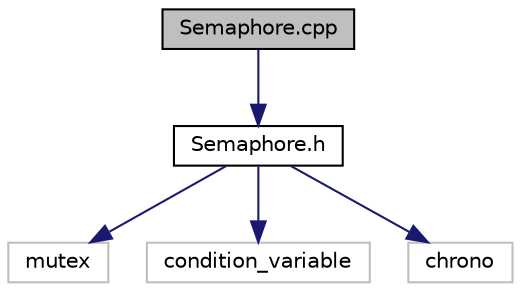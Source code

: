 digraph "Semaphore.cpp"
{
 // LATEX_PDF_SIZE
  edge [fontname="Helvetica",fontsize="10",labelfontname="Helvetica",labelfontsize="10"];
  node [fontname="Helvetica",fontsize="10",shape=record];
  Node1 [label="Semaphore.cpp",height=0.2,width=0.4,color="black", fillcolor="grey75", style="filled", fontcolor="black",tooltip="A Documented file detailing how the Wait and Signal function work."];
  Node1 -> Node2 [color="midnightblue",fontsize="10",style="solid"];
  Node2 [label="Semaphore.h",height=0.2,width=0.4,color="black", fillcolor="white", style="filled",URL="$Semaphore_8h.html",tooltip=" "];
  Node2 -> Node3 [color="midnightblue",fontsize="10",style="solid"];
  Node3 [label="mutex",height=0.2,width=0.4,color="grey75", fillcolor="white", style="filled",tooltip=" "];
  Node2 -> Node4 [color="midnightblue",fontsize="10",style="solid"];
  Node4 [label="condition_variable",height=0.2,width=0.4,color="grey75", fillcolor="white", style="filled",tooltip=" "];
  Node2 -> Node5 [color="midnightblue",fontsize="10",style="solid"];
  Node5 [label="chrono",height=0.2,width=0.4,color="grey75", fillcolor="white", style="filled",tooltip=" "];
}

